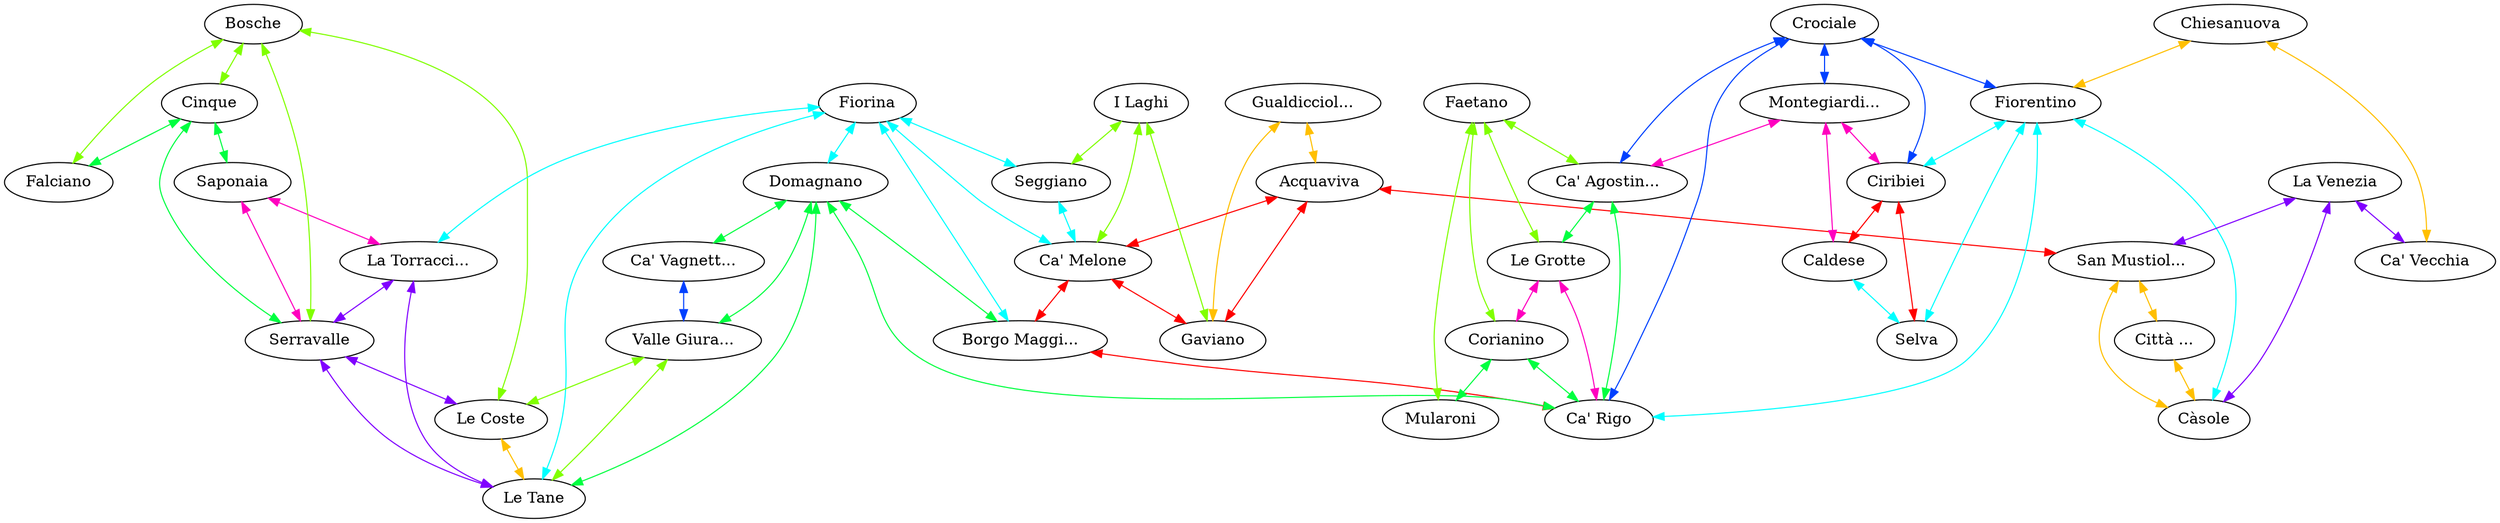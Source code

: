 graph x {
"Gualdicciolo" [pos="1.69444444444444,-3.75",label="Gualdicciol..."]
"Acquaviva" [pos="2.41666666666667,-3.86111111111111",label="Acquaviva"]
"Gaviano" [pos="3.04166666666667,-3.68055555555556",label="Gaviano"]
"I Laghi" [pos="3.625,-3.69444444444444",label="I Laghi"]
"Ca' Melone" [pos="3.16666666666667,-4.19444444444444",label="Ca' Melone"]
"Seggiano" [pos="4.30555555555556,-3.72222222222222",label="Seggiano"]
"Borgo Maggiore" [pos="4.01388888888889,-4.93055555555556",label="Borgo Maggi..."]
"Ca' Rigo" [pos="3.95833333333333,-5.79166666666667",label="Ca' Rigo"]
"La Torraccia" [pos="4.88888888888889,-3.66666666666667",label="La Torracci..."]
"Saponaia" [pos="5.73611111111111,-3.09722222222222",label="Saponaia"]
"Cinque" [pos="6.80555555555556,-3.19444444444444",label="Cinque"]
"Falciano" [pos="7.44444444444444,-3",label="Falciano"]
"Bosche" [pos="7.125,-3.68055555555556",label="Bosche"]
"Serravalle" [pos="6.09722222222222,-3.41666666666667",label="Serravalle"]
"Le Tane" [pos="5.65277777777778,-4",label="Le Tane"]
"Le Coste" [pos="6.75,-3.95833333333333",label="Le Coste"]
"Fiorina" [pos="4.86111111111111,-4.375",label="Fiorina"]
"Valle Giurata" [pos="6.30555555555556,-4.625",label="Valle Giura..."]
"Ca' Vagnetto" [pos="6.15277777777778,-5.22222222222222",label="Ca' Vagnett..."]
"Domagnano" [pos="4.69444444444444,-5.04166666666667",label="Domagnano"]
"Corianino" [pos="5.41666666666667,-5.38888888888889",label="Corianino"]
"Mularoni" [pos="6.20833333333333,-6",label="Mularoni"]
"Faetano" [pos="5.52777777777778,-6.40277777777778",label="Faetano"]
"Le Grotte" [pos="4.80555555555556,-6.29166666666667",label="Le Grotte"]
"Ca' Agostino" [pos="4.47222222222222,-6.56944444444444",label="Ca' Agostin..."]
"Montegiardino" [pos="4.18055555555556,-7.125",label="Montegiardi..."]
"Caldese" [pos="3.94444444444444,-7.75",label="Caldese"]
"Crociale" [pos="3.58333333333333,-6.84722222222222",label="Crociale"]
"Fiorentino" [pos="2.34722222222222,-6.55555555555556",label="Fiorentino"]
"Ciribiei" [pos="3.02777777777778,-7.09722222222222",label="Ciribiei"]
"Selva" [pos="2.70833333333333,-7.52777777777778",label="Selva"]
"C&#224;sole" [pos="2.26388888888889,-5.95833333333333",label="C&#224;sole"]
"Citt&#224; di San Marino" [pos="3.11111111111111,-5.83333333333333",label="Citt&#224; ..."]
"San Mustiola" [pos="2.30555555555556,-4.90277777777778",label="San Mustiol..."]
"La Venezia" [pos="1.66666666666667,-4.95833333333333",label="La Venezia"]
"Ca' Vecchia" [pos="1.36111111111111,-5.65277777777778",label="Ca' Vecchia"]
"Chiesanuova" [pos="1.54166666666667,-6.56944444444444",label="Chiesanuova"]
"Gualdicciolo" -- "Gaviano" [dir="both",color="0.125,1,1"]
"Gualdicciolo" -- "Acquaviva" [dir="both",color="0.125,1,1"]
"Bosche" -- "Serravalle" [dir="both",color="0.25,1,1"]
"Bosche" -- "Cinque" [dir="both",color="0.25,1,1"]
"Bosche" -- "Falciano" [dir="both",color="0.25,1,1"]
"Bosche" -- "Le Coste" [dir="both",color="0.25,1,1"]
"Cinque" -- "Saponaia" [dir="both",color="0.375,1,1"]
"Cinque" -- "Serravalle" [dir="both",color="0.375,1,1"]
"Cinque" -- "Falciano" [dir="both",color="0.375,1,1"]
"Fiorina" -- "Seggiano" [dir="both",color="0.5,1,1"]
"Fiorina" -- "Borgo Maggiore" [dir="both",color="0.5,1,1"]
"Fiorina" -- "Ca' Melone" [dir="both",color="0.5,1,1"]
"Fiorina" -- "La Torraccia" [dir="both",color="0.5,1,1"]
"Fiorina" -- "Le Tane" [dir="both",color="0.5,1,1"]
"Fiorina" -- "Domagnano" [dir="both",color="0.5,1,1"]
"Crociale" -- "Ca' Rigo" [dir="both",color="0.625,1,1"]
"Crociale" -- "Ca' Agostino" [dir="both",color="0.625,1,1"]
"Crociale" -- "Ciribiei" [dir="both",color="0.625,1,1"]
"Crociale" -- "Fiorentino" [dir="both",color="0.625,1,1"]
"Crociale" -- "Montegiardino" [dir="both",color="0.625,1,1"]
"La Venezia" -- "C&#224;sole" [dir="both",color="0.75,1,1"]
"La Venezia" -- "Ca' Vecchia" [dir="both",color="0.75,1,1"]
"La Venezia" -- "San Mustiola" [dir="both",color="0.75,1,1"]
"Saponaia" -- "Serravalle" [dir="both",color="0.875,1,1"]
"Saponaia" -- "La Torraccia" [dir="both",color="0.875,1,1"]
"Acquaviva" -- "Gaviano" [dir="both",color="1,1,1"]
"Acquaviva" -- "San Mustiola" [dir="both",color="1,1,1"]
"Acquaviva" -- "Ca' Melone" [dir="both",color="1,1,1"]
"San Mustiola" -- "C&#224;sole" [dir="both",color="0.125,1,1"]
"San Mustiola" -- "Citt&#224; di San Marino" [dir="both",color="0.125,1,1"]
"I Laghi" -- "Seggiano" [dir="both",color="0.25,1,1"]
"I Laghi" -- "Gaviano" [dir="both",color="0.25,1,1"]
"I Laghi" -- "Ca' Melone" [dir="both",color="0.25,1,1"]
"Domagnano" -- "Ca' Rigo" [dir="both",color="0.375,1,1"]
"Domagnano" -- "Borgo Maggiore" [dir="both",color="0.375,1,1"]
"Domagnano" -- "Valle Giurata" [dir="both",color="0.375,1,1"]
"Domagnano" -- "Le Tane" [dir="both",color="0.375,1,1"]
"Domagnano" -- "Ca' Vagnetto" [dir="both",color="0.375,1,1"]
"Seggiano" -- "Ca' Melone" [dir="both",color="0.5,1,1"]
"La Torraccia" -- "Serravalle" [dir="both",color="0.75,1,1"]
"La Torraccia" -- "Le Tane" [dir="both",color="0.75,1,1"]
"Montegiardino" -- "Ca' Agostino" [dir="both",color="0.875,1,1"]
"Montegiardino" -- "Ciribiei" [dir="both",color="0.875,1,1"]
"Montegiardino" -- "Caldese" [dir="both",color="0.875,1,1"]
"Ca' Melone" -- "Gaviano" [dir="both",color="1,1,1"]
"Ca' Melone" -- "Borgo Maggiore" [dir="both",color="1,1,1"]
"Chiesanuova" -- "Ca' Vecchia" [dir="both",color="0.125,1,1"]
"Chiesanuova" -- "Fiorentino" [dir="both",color="0.125,1,1"]
"Faetano" -- "Ca' Agostino" [dir="both",color="0.25,1,1"]
"Faetano" -- "Le Grotte" [dir="both",color="0.25,1,1"]
"Faetano" -- "Mularoni" [dir="both",color="0.25,1,1"]
"Faetano" -- "Corianino" [dir="both",color="0.25,1,1"]
"Ca' Agostino" -- "Ca' Rigo" [dir="both",color="0.375,1,1"]
"Ca' Agostino" -- "Le Grotte" [dir="both",color="0.375,1,1"]
"Fiorentino" -- "Ca' Rigo" [dir="both",color="0.5,1,1"]
"Fiorentino" -- "C&#224;sole" [dir="both",color="0.5,1,1"]
"Fiorentino" -- "Selva" [dir="both",color="0.5,1,1"]
"Fiorentino" -- "Ciribiei" [dir="both",color="0.5,1,1"]
"Ca' Vagnetto" -- "Valle Giurata" [dir="both",color="0.625,1,1"]
"Serravalle" -- "Le Coste" [dir="both",color="0.75,1,1"]
"Serravalle" -- "Le Tane" [dir="both",color="0.75,1,1"]
"Le Grotte" -- "Ca' Rigo" [dir="both",color="0.875,1,1"]
"Le Grotte" -- "Corianino" [dir="both",color="0.875,1,1"]
"Ciribiei" -- "Selva" [dir="both",color="1,1,1"]
"Ciribiei" -- "Caldese" [dir="both",color="1,1,1"]
"Citt&#224; di San Marino" -- "C&#224;sole" [dir="both",color="0.125,1,1"]
"Valle Giurata" -- "Le Coste" [dir="both",color="0.25,1,1"]
"Valle Giurata" -- "Le Tane" [dir="both",color="0.25,1,1"]
"Corianino" -- "Ca' Rigo" [dir="both",color="0.375,1,1"]
"Corianino" -- "Mularoni" [dir="both",color="0.375,1,1"]
"Caldese" -- "Selva" [dir="both",color="0.5,1,1"]
"Borgo Maggiore" -- "Ca' Rigo" [dir="both",color="1,1,1"]
"Le Coste" -- "Le Tane" [dir="both",color="0.125,1,1"]
}
